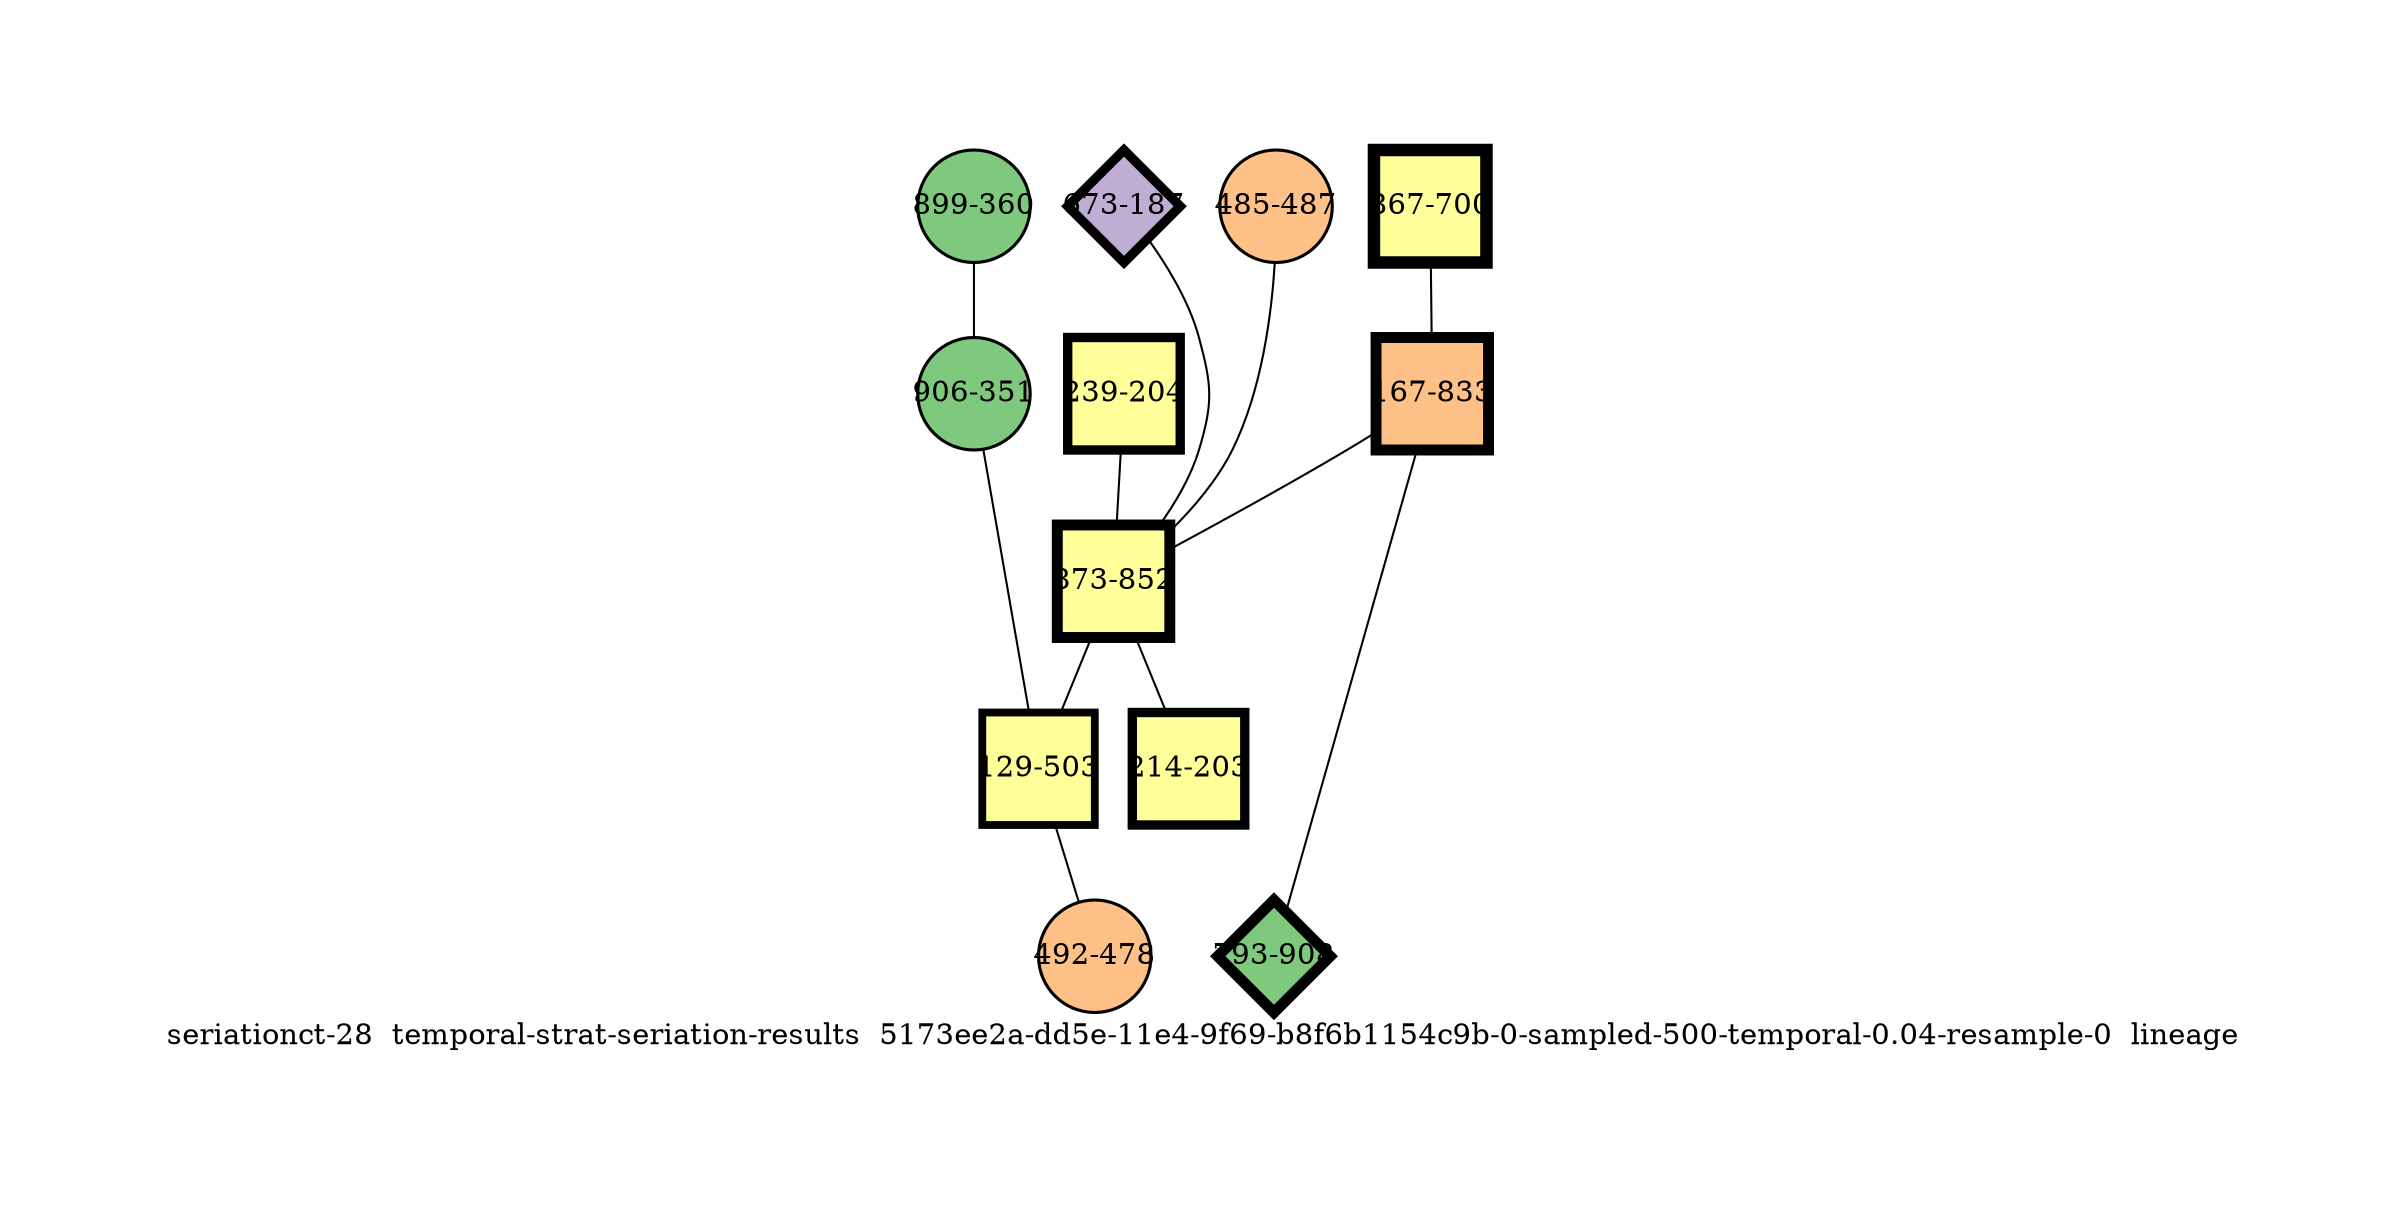 strict graph "seriationct-28  temporal-strat-seriation-results  5173ee2a-dd5e-11e4-9f69-b8f6b1154c9b-0-sampled-500-temporal-0.04-resample-0  lineage" {
labelloc=b;
ratio=auto;
pad="1.0";
label="seriationct-28  temporal-strat-seriation-results  5173ee2a-dd5e-11e4-9f69-b8f6b1154c9b-0-sampled-500-temporal-0.04-resample-0  lineage";
node [width="0.75", style=filled, fixedsize=true, height="0.75", shape=circle, label=""];
0 [xCoordinate="187.0", appears_in_slice=6, yCoordinate="673.0", colorscheme=accent8, lineage_id=2, short_label="673-187", label="673-187", shape=diamond, cluster_id=1, fillcolor=2, size="500.0", id=1, penwidth="4.5"];
1 [xCoordinate="487.0", appears_in_slice=2, yCoordinate="485.0", colorscheme=accent8, lineage_id=0, short_label="485-487", label="485-487", shape=circle, cluster_id=2, fillcolor=3, size="500.0", id=0, penwidth="1.5"];
2 [xCoordinate="700.0", appears_in_slice=8, yCoordinate="867.0", colorscheme=accent8, lineage_id=1, short_label="867-700", label="867-700", shape=square, cluster_id=3, fillcolor=4, size="500.0", id=2, penwidth="6.0"];
3 [xCoordinate="360.0", appears_in_slice=2, yCoordinate="899.0", colorscheme=accent8, lineage_id=0, short_label="899-360", label="899-360", shape=circle, cluster_id=0, fillcolor=1, size="500.0", id=3, penwidth="1.5"];
4 [xCoordinate="204.0", appears_in_slice=6, yCoordinate="239.0", colorscheme=accent8, lineage_id=1, short_label="239-204", label="239-204", shape=square, cluster_id=3, fillcolor=4, size="500.0", id=4, penwidth="4.5"];
5 [xCoordinate="833.0", appears_in_slice=7, yCoordinate="167.0", colorscheme=accent8, lineage_id=1, short_label="167-833", label="167-833", shape=square, cluster_id=2, fillcolor=3, size="500.0", id=5, penwidth="5.25"];
6 [xCoordinate="908.0", appears_in_slice=7, yCoordinate="793.0", colorscheme=accent8, lineage_id=2, short_label="793-908", label="793-908", shape=diamond, cluster_id=0, fillcolor=1, size="500.0", id=6, penwidth="5.25"];
7 [xCoordinate="351.0", appears_in_slice=2, yCoordinate="906.0", colorscheme=accent8, lineage_id=0, short_label="906-351", label="906-351", shape=circle, cluster_id=0, fillcolor=1, size="500.0", id=7, penwidth="1.5"];
8 [xCoordinate="852.0", appears_in_slice=7, yCoordinate="873.0", colorscheme=accent8, lineage_id=1, short_label="873-852", label="873-852", shape=square, cluster_id=3, fillcolor=4, size="500.0", id=8, penwidth="5.25"];
9 [xCoordinate="203.0", appears_in_slice=6, yCoordinate="214.0", colorscheme=accent8, lineage_id=1, short_label="214-203", label="214-203", shape=square, cluster_id=3, fillcolor=4, size="500.0", id=9, penwidth="4.5"];
10 [xCoordinate="503.0", appears_in_slice=5, yCoordinate="129.0", colorscheme=accent8, lineage_id=1, short_label="129-503", label="129-503", shape=square, cluster_id=3, fillcolor=4, size="500.0", id=10, penwidth="3.75"];
11 [xCoordinate="478.0", appears_in_slice=2, yCoordinate="492.0", colorscheme=accent8, lineage_id=0, short_label="492-478", label="492-478", shape=circle, cluster_id=2, fillcolor=3, size="500.0", id=11, penwidth="1.5"];
0 -- 8  [inverseweight="2.92172929665", weight="0.342263056727"];
1 -- 8  [inverseweight="2.21799835588", weight="0.450856961796"];
2 -- 5  [inverseweight="3.00117669194", weight="0.333202641046"];
3 -- 7  [inverseweight="13.3155910323", weight="0.0750999334221"];
4 -- 8  [inverseweight="2.70932081614", weight="0.369096193424"];
5 -- 8  [inverseweight="4.88182559736", weight="0.204841402065"];
5 -- 6  [inverseweight="16.6666666667", weight="0.06"];
7 -- 10  [inverseweight="2.49476647983", weight="0.400839119847"];
8 -- 9  [inverseweight="2.97883020714", weight="0.335702249024"];
8 -- 10  [inverseweight="2.42564163676", weight="0.412262052583"];
10 -- 11  [inverseweight="2.24869613425", weight="0.44470214751"];
}
